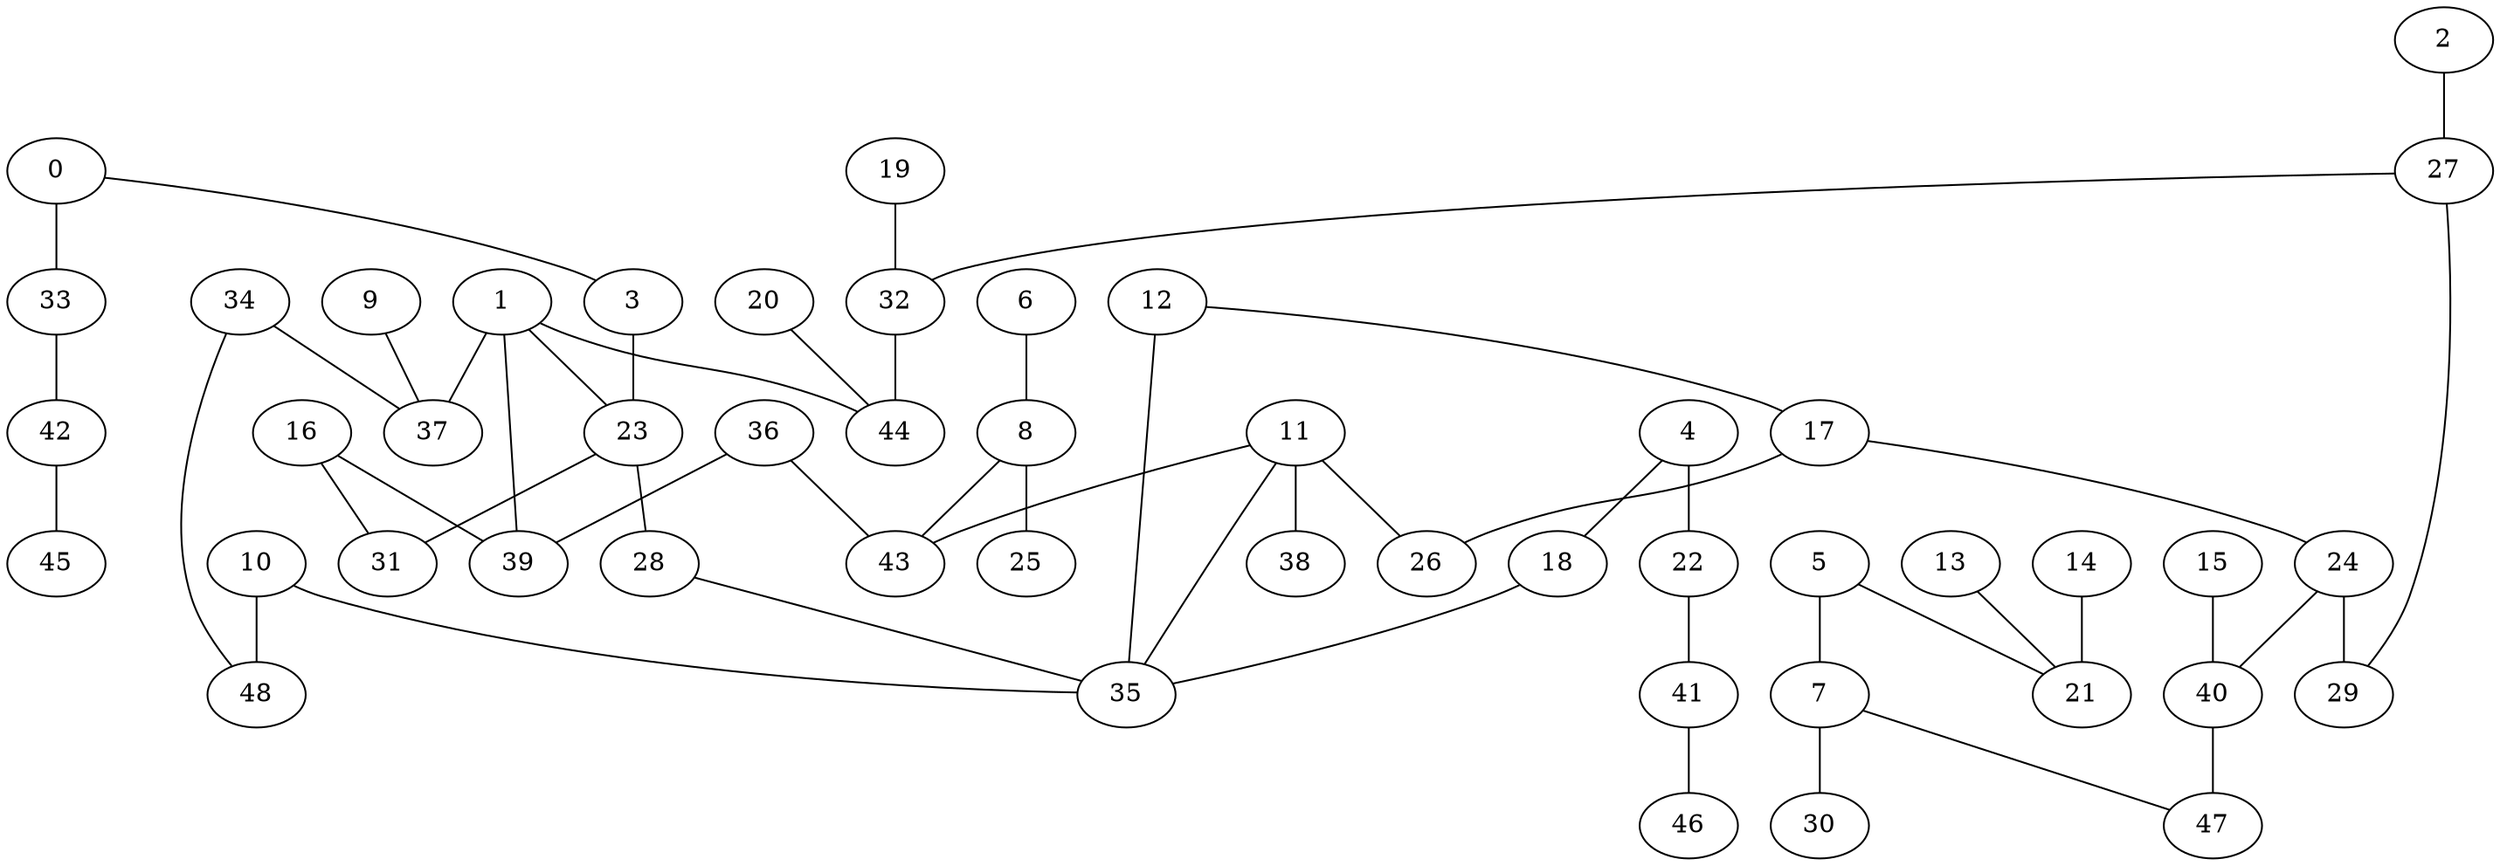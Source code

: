 strict graph {
0;
1;
2;
3;
4;
5;
6;
7;
8;
9;
10;
11;
12;
13;
14;
15;
16;
17;
18;
19;
20;
21;
22;
23;
24;
25;
26;
27;
28;
29;
30;
31;
32;
33;
34;
35;
36;
37;
38;
39;
40;
41;
42;
43;
44;
45;
46;
47;
48;
0 -- 3 [weight=2];
0 -- 33 [weight=7];
1 -- 23 [weight=1];
1 -- 37 [weight=9];
1 -- 39 [weight=2];
1 -- 44 [weight=10];
2 -- 27 [weight=2];
3 -- 23 [weight=6];
4 -- 18 [weight=3];
4 -- 22 [weight=7];
5 -- 7 [weight=2];
5 -- 21 [weight=1];
6 -- 8 [weight=8];
7 -- 30 [weight=9];
7 -- 47 [weight=1];
8 -- 25 [weight=3];
8 -- 43 [weight=10];
9 -- 37 [weight=3];
10 -- 35 [weight=4];
10 -- 48 [weight=3];
11 -- 26 [weight=9];
11 -- 35 [weight=3];
11 -- 38 [weight=5];
11 -- 43 [weight=7];
12 -- 17 [weight=5];
12 -- 35 [weight=9];
13 -- 21 [weight=1];
14 -- 21 [weight=5];
15 -- 40 [weight=6];
16 -- 31 [weight=9];
16 -- 39 [weight=10];
17 -- 24 [weight=4];
17 -- 26 [weight=2];
18 -- 35 [weight=1];
19 -- 32 [weight=5];
20 -- 44 [weight=2];
22 -- 41 [weight=7];
23 -- 28 [weight=8];
23 -- 31 [weight=7];
24 -- 29 [weight=10];
24 -- 40 [weight=3];
27 -- 29 [weight=9];
27 -- 32 [weight=7];
28 -- 35 [weight=2];
32 -- 44 [weight=9];
33 -- 42 [weight=4];
34 -- 37 [weight=5];
34 -- 48 [weight=1];
36 -- 39 [weight=9];
36 -- 43 [weight=6];
40 -- 47 [weight=5];
41 -- 46 [weight=4];
42 -- 45 [weight=7];
}

